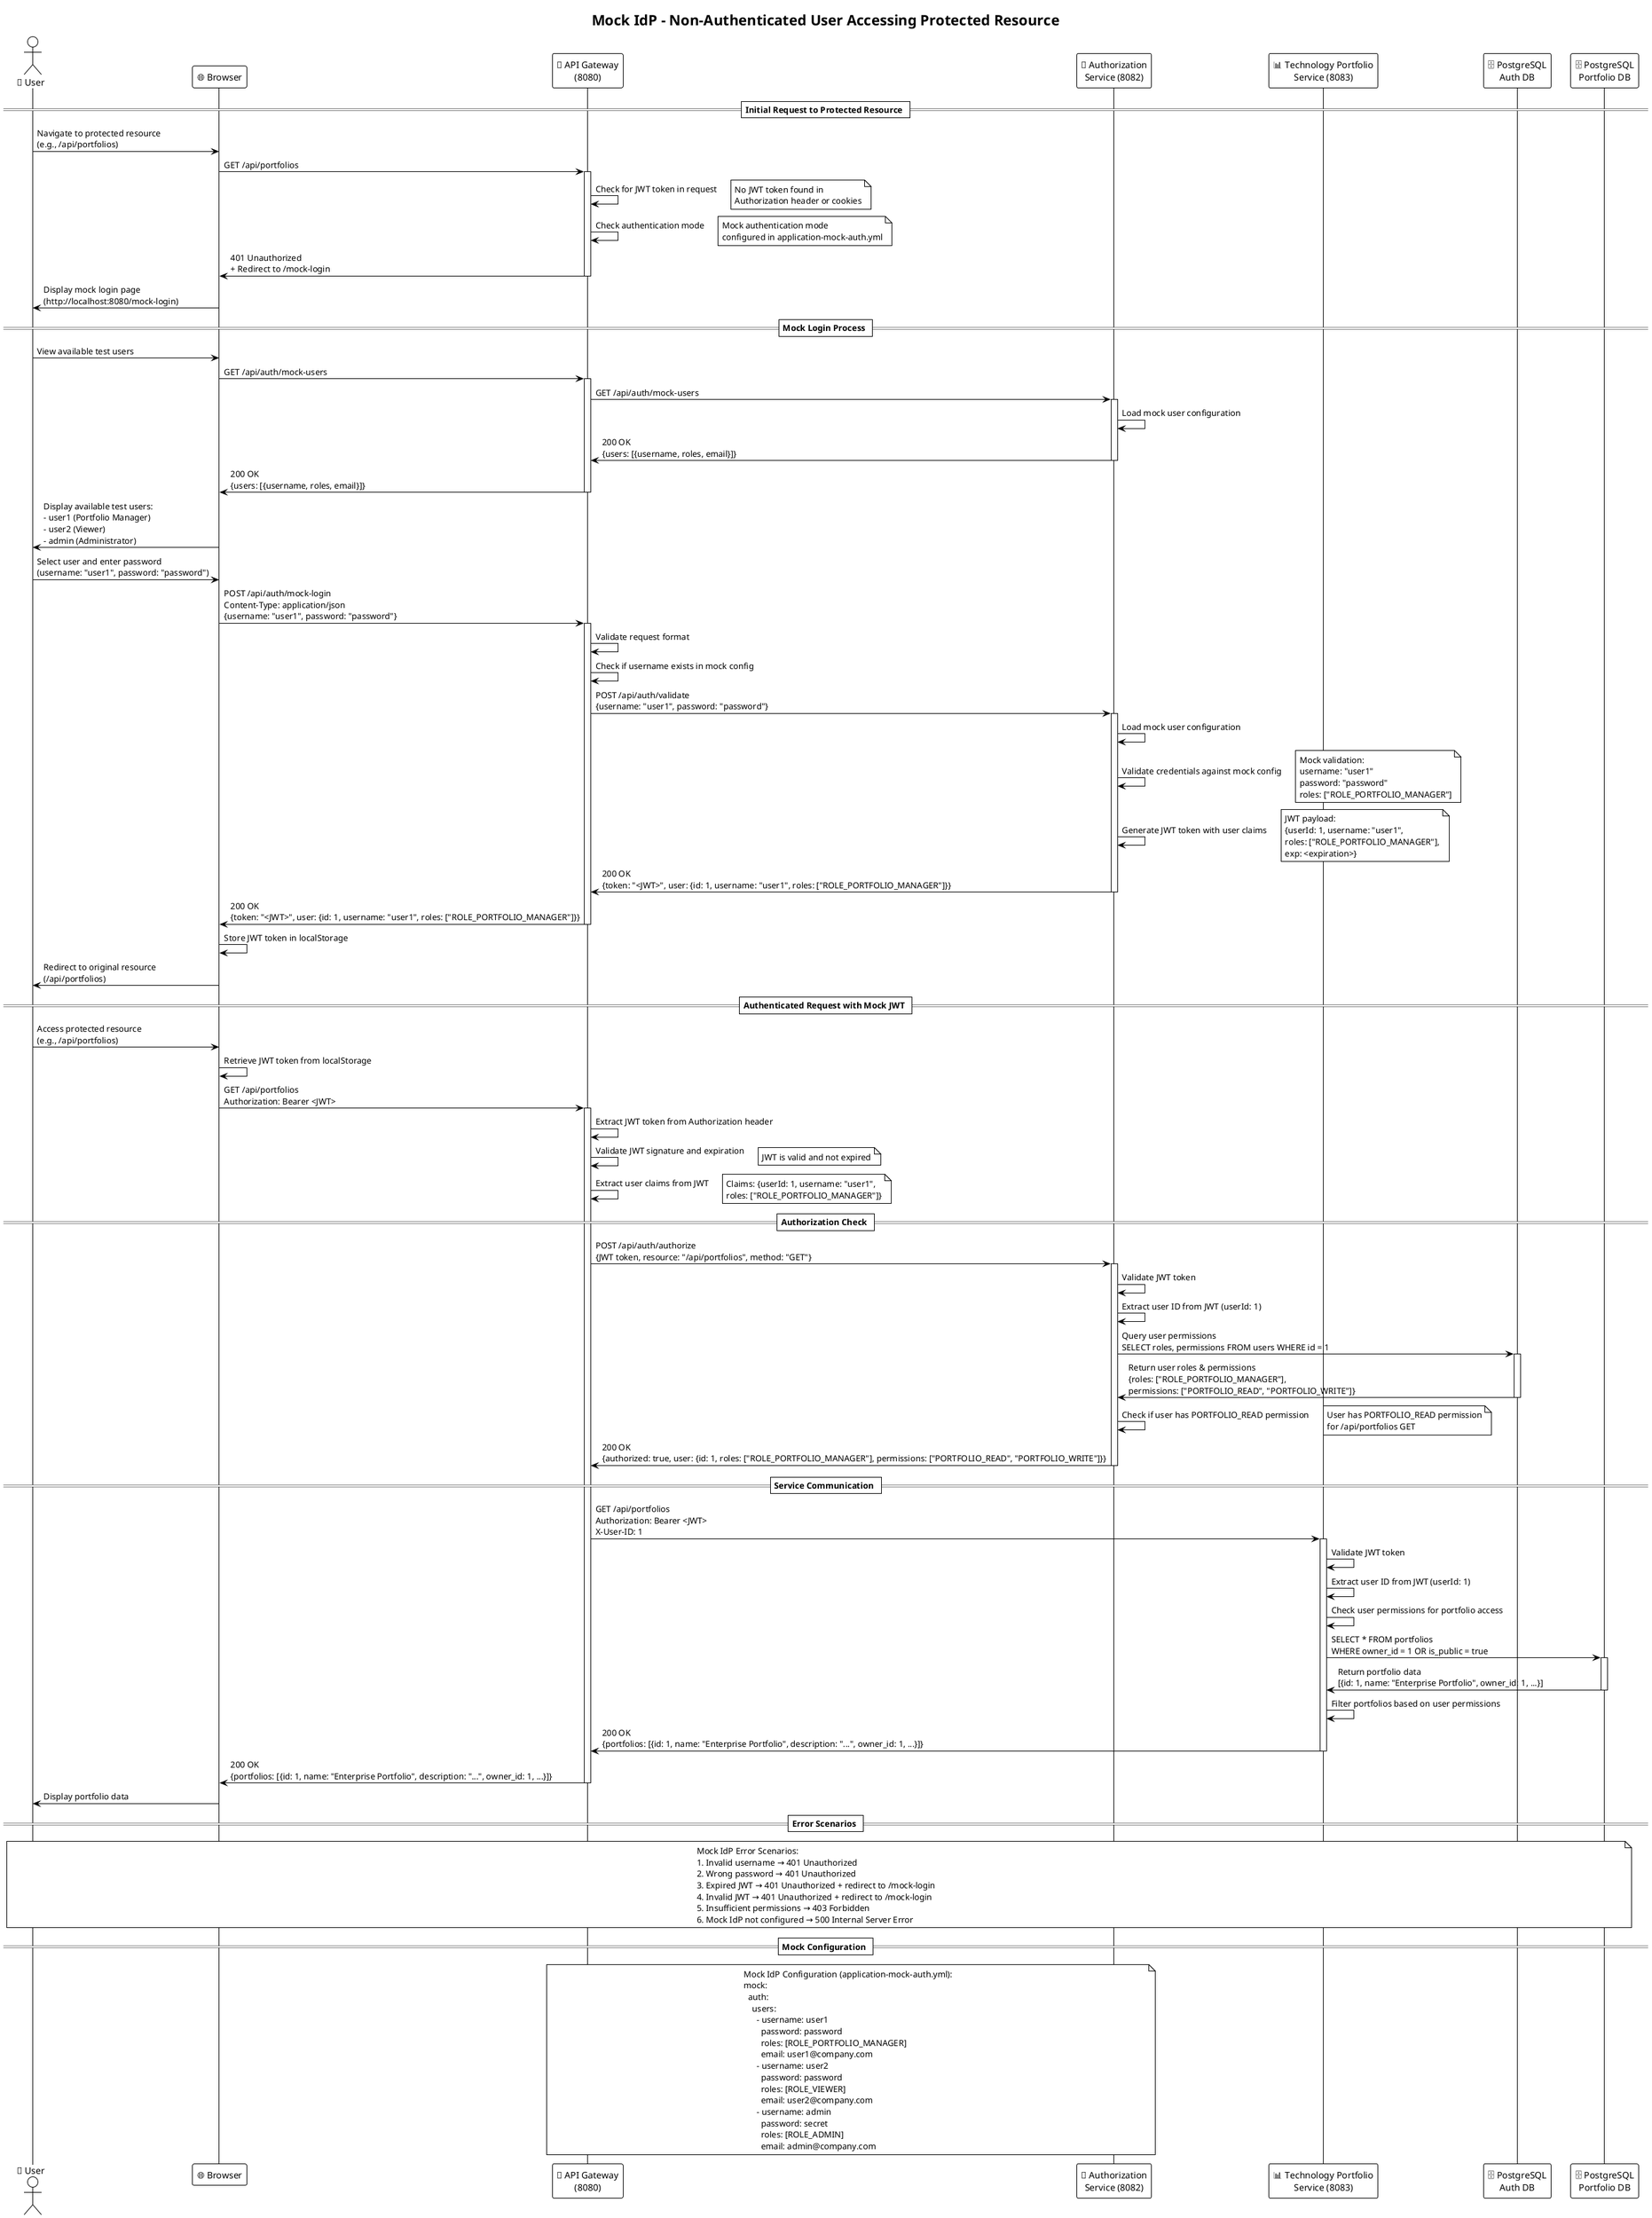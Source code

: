 @startuml Mock IdP - Non-Authenticated User Flow
!theme plain
title Mock IdP - Non-Authenticated User Accessing Protected Resource

actor User as "👤 User"
participant "🌐 Browser" as Browser
participant "🚪 API Gateway\n(8080)" as Gateway
participant "🔐 Authorization\nService (8082)" as AuthService
participant "📊 Technology Portfolio\nService (8083)" as PortfolioService
participant "🗄️ PostgreSQL\nAuth DB" as AuthDB
participant "🗄️ PostgreSQL\nPortfolio DB" as PortfolioDB

== Initial Request to Protected Resource ==
User -> Browser: Navigate to protected resource\n(e.g., /api/portfolios)
Browser -> Gateway: GET /api/portfolios
activate Gateway

Gateway -> Gateway: Check for JWT token in request
note right: No JWT token found in\nAuthorization header or cookies

Gateway -> Gateway: Check authentication mode
note right: Mock authentication mode\nconfigured in application-mock-auth.yml

Gateway -> Browser: 401 Unauthorized\n+ Redirect to /mock-login
deactivate Gateway

Browser -> User: Display mock login page\n(http://localhost:8080/mock-login)

== Mock Login Process ==
User -> Browser: View available test users
Browser -> Gateway: GET /api/auth/mock-users
activate Gateway

Gateway -> AuthService: GET /api/auth/mock-users
activate AuthService

AuthService -> AuthService: Load mock user configuration
AuthService -> Gateway: 200 OK\n{users: [{username, roles, email}]}
deactivate AuthService

Gateway -> Browser: 200 OK\n{users: [{username, roles, email}]}
deactivate Gateway

Browser -> User: Display available test users:\n- user1 (Portfolio Manager)\n- user2 (Viewer)\n- admin (Administrator)

User -> Browser: Select user and enter password\n(username: "user1", password: "password")
Browser -> Gateway: POST /api/auth/mock-login\nContent-Type: application/json\n{username: "user1", password: "password"}
activate Gateway

Gateway -> Gateway: Validate request format
Gateway -> Gateway: Check if username exists in mock config

Gateway -> AuthService: POST /api/auth/validate\n{username: "user1", password: "password"}
activate AuthService

AuthService -> AuthService: Load mock user configuration
AuthService -> AuthService: Validate credentials against mock config
note right: Mock validation:\nusername: "user1"\npassword: "password"\nroles: ["ROLE_PORTFOLIO_MANAGER"]

AuthService -> AuthService: Generate JWT token with user claims
note right: JWT payload:\n{userId: 1, username: "user1",\nroles: ["ROLE_PORTFOLIO_MANAGER"],\nexp: <expiration>}

AuthService -> Gateway: 200 OK\n{token: "<JWT>", user: {id: 1, username: "user1", roles: ["ROLE_PORTFOLIO_MANAGER"]}}
deactivate AuthService

Gateway -> Browser: 200 OK\n{token: "<JWT>", user: {id: 1, username: "user1", roles: ["ROLE_PORTFOLIO_MANAGER"]}}
deactivate Gateway

Browser -> Browser: Store JWT token in localStorage
Browser -> User: Redirect to original resource\n(/api/portfolios)

== Authenticated Request with Mock JWT ==
User -> Browser: Access protected resource\n(e.g., /api/portfolios)
Browser -> Browser: Retrieve JWT token from localStorage
Browser -> Gateway: GET /api/portfolios\nAuthorization: Bearer <JWT>
activate Gateway

Gateway -> Gateway: Extract JWT token from Authorization header
Gateway -> Gateway: Validate JWT signature and expiration
note right: JWT is valid and not expired

Gateway -> Gateway: Extract user claims from JWT
note right: Claims: {userId: 1, username: "user1",\nroles: ["ROLE_PORTFOLIO_MANAGER"]}

== Authorization Check ==
Gateway -> AuthService: POST /api/auth/authorize\n{JWT token, resource: "/api/portfolios", method: "GET"}
activate AuthService

AuthService -> AuthService: Validate JWT token
AuthService -> AuthService: Extract user ID from JWT (userId: 1)

AuthService -> AuthDB: Query user permissions\nSELECT roles, permissions FROM users WHERE id = 1
activate AuthDB
AuthDB -> AuthService: Return user roles & permissions\n{roles: ["ROLE_PORTFOLIO_MANAGER"],\npermissions: ["PORTFOLIO_READ", "PORTFOLIO_WRITE"]}
deactivate AuthDB

AuthService -> AuthService: Check if user has PORTFOLIO_READ permission
note right: User has PORTFOLIO_READ permission\nfor /api/portfolios GET

AuthService -> Gateway: 200 OK\n{authorized: true, user: {id: 1, roles: ["ROLE_PORTFOLIO_MANAGER"], permissions: ["PORTFOLIO_READ", "PORTFOLIO_WRITE"]}}
deactivate AuthService

== Service Communication ==
Gateway -> PortfolioService: GET /api/portfolios\nAuthorization: Bearer <JWT>\nX-User-ID: 1
activate PortfolioService

PortfolioService -> PortfolioService: Validate JWT token
PortfolioService -> PortfolioService: Extract user ID from JWT (userId: 1)
PortfolioService -> PortfolioService: Check user permissions for portfolio access

PortfolioService -> PortfolioDB: SELECT * FROM portfolios\nWHERE owner_id = 1 OR is_public = true
activate PortfolioDB
PortfolioDB -> PortfolioService: Return portfolio data\n[{id: 1, name: "Enterprise Portfolio", owner_id: 1, ...}]
deactivate PortfolioDB

PortfolioService -> PortfolioService: Filter portfolios based on user permissions
PortfolioService -> Gateway: 200 OK\n{portfolios: [{id: 1, name: "Enterprise Portfolio", description: "...", owner_id: 1, ...}]}
deactivate PortfolioService

Gateway -> Browser: 200 OK\n{portfolios: [{id: 1, name: "Enterprise Portfolio", description: "...", owner_id: 1, ...}]}
deactivate Gateway

Browser -> User: Display portfolio data

== Error Scenarios ==
note over User, PortfolioDB
Mock IdP Error Scenarios:
1. Invalid username → 401 Unauthorized
2. Wrong password → 401 Unauthorized
3. Expired JWT → 401 Unauthorized + redirect to /mock-login
4. Invalid JWT → 401 Unauthorized + redirect to /mock-login
5. Insufficient permissions → 403 Forbidden
6. Mock IdP not configured → 500 Internal Server Error
end note

== Mock Configuration ==
note over Gateway, AuthService
Mock IdP Configuration (application-mock-auth.yml):
mock:
  auth:
    users:
      - username: user1
        password: password
        roles: [ROLE_PORTFOLIO_MANAGER]
        email: user1@company.com
      - username: user2
        password: password
        roles: [ROLE_VIEWER]
        email: user2@company.com
      - username: admin
        password: secret
        roles: [ROLE_ADMIN]
        email: admin@company.com
end note

@enduml 